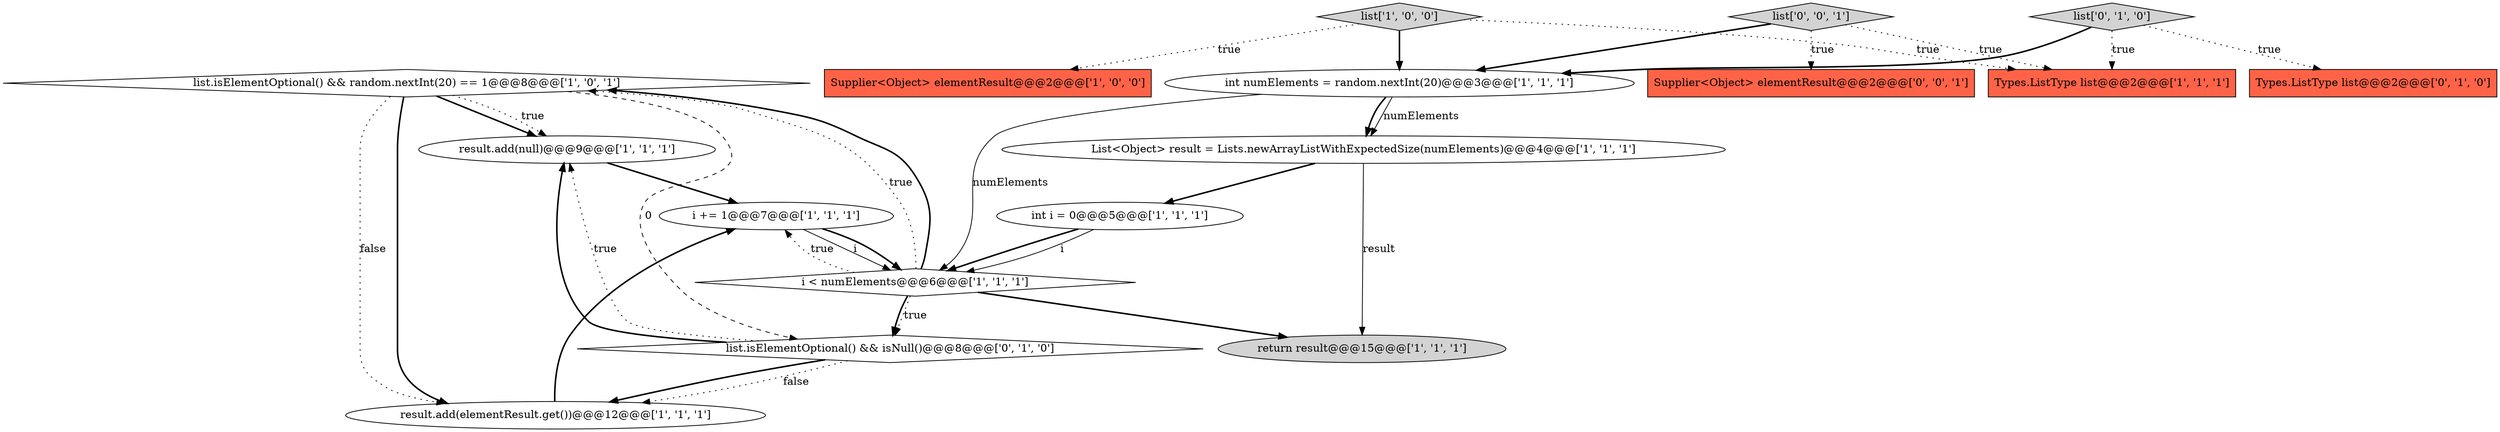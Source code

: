 digraph {
0 [style = filled, label = "list.isElementOptional() && random.nextInt(20) == 1@@@8@@@['1', '0', '1']", fillcolor = white, shape = diamond image = "AAA0AAABBB1BBB"];
9 [style = filled, label = "result.add(null)@@@9@@@['1', '1', '1']", fillcolor = white, shape = ellipse image = "AAA0AAABBB1BBB"];
1 [style = filled, label = "list['1', '0', '0']", fillcolor = lightgray, shape = diamond image = "AAA0AAABBB1BBB"];
3 [style = filled, label = "Supplier<Object> elementResult@@@2@@@['1', '0', '0']", fillcolor = tomato, shape = box image = "AAA0AAABBB1BBB"];
8 [style = filled, label = "int i = 0@@@5@@@['1', '1', '1']", fillcolor = white, shape = ellipse image = "AAA0AAABBB1BBB"];
12 [style = filled, label = "Types.ListType list@@@2@@@['0', '1', '0']", fillcolor = tomato, shape = box image = "AAA0AAABBB2BBB"];
15 [style = filled, label = "list['0', '0', '1']", fillcolor = lightgray, shape = diamond image = "AAA0AAABBB3BBB"];
14 [style = filled, label = "list.isElementOptional() && isNull()@@@8@@@['0', '1', '0']", fillcolor = white, shape = diamond image = "AAA1AAABBB2BBB"];
6 [style = filled, label = "i += 1@@@7@@@['1', '1', '1']", fillcolor = white, shape = ellipse image = "AAA0AAABBB1BBB"];
7 [style = filled, label = "List<Object> result = Lists.newArrayListWithExpectedSize(numElements)@@@4@@@['1', '1', '1']", fillcolor = white, shape = ellipse image = "AAA0AAABBB1BBB"];
13 [style = filled, label = "list['0', '1', '0']", fillcolor = lightgray, shape = diamond image = "AAA0AAABBB2BBB"];
16 [style = filled, label = "Supplier<Object> elementResult@@@2@@@['0', '0', '1']", fillcolor = tomato, shape = box image = "AAA0AAABBB3BBB"];
5 [style = filled, label = "Types.ListType list@@@2@@@['1', '1', '1']", fillcolor = tomato, shape = box image = "AAA0AAABBB1BBB"];
11 [style = filled, label = "int numElements = random.nextInt(20)@@@3@@@['1', '1', '1']", fillcolor = white, shape = ellipse image = "AAA0AAABBB1BBB"];
4 [style = filled, label = "return result@@@15@@@['1', '1', '1']", fillcolor = lightgray, shape = ellipse image = "AAA0AAABBB1BBB"];
2 [style = filled, label = "result.add(elementResult.get())@@@12@@@['1', '1', '1']", fillcolor = white, shape = ellipse image = "AAA0AAABBB1BBB"];
10 [style = filled, label = "i < numElements@@@6@@@['1', '1', '1']", fillcolor = white, shape = diamond image = "AAA0AAABBB1BBB"];
7->8 [style = bold, label=""];
7->4 [style = solid, label="result"];
0->2 [style = dotted, label="false"];
0->9 [style = bold, label=""];
6->10 [style = solid, label="i"];
0->14 [style = dashed, label="0"];
14->9 [style = bold, label=""];
14->2 [style = dotted, label="false"];
10->0 [style = dotted, label="true"];
11->7 [style = solid, label="numElements"];
1->11 [style = bold, label=""];
9->6 [style = bold, label=""];
11->7 [style = bold, label=""];
6->10 [style = bold, label=""];
15->5 [style = dotted, label="true"];
13->11 [style = bold, label=""];
1->3 [style = dotted, label="true"];
0->9 [style = dotted, label="true"];
15->11 [style = bold, label=""];
1->5 [style = dotted, label="true"];
10->4 [style = bold, label=""];
8->10 [style = solid, label="i"];
11->10 [style = solid, label="numElements"];
2->6 [style = bold, label=""];
14->2 [style = bold, label=""];
10->6 [style = dotted, label="true"];
15->16 [style = dotted, label="true"];
13->5 [style = dotted, label="true"];
0->2 [style = bold, label=""];
13->12 [style = dotted, label="true"];
10->14 [style = dotted, label="true"];
10->14 [style = bold, label=""];
8->10 [style = bold, label=""];
10->0 [style = bold, label=""];
14->9 [style = dotted, label="true"];
}
